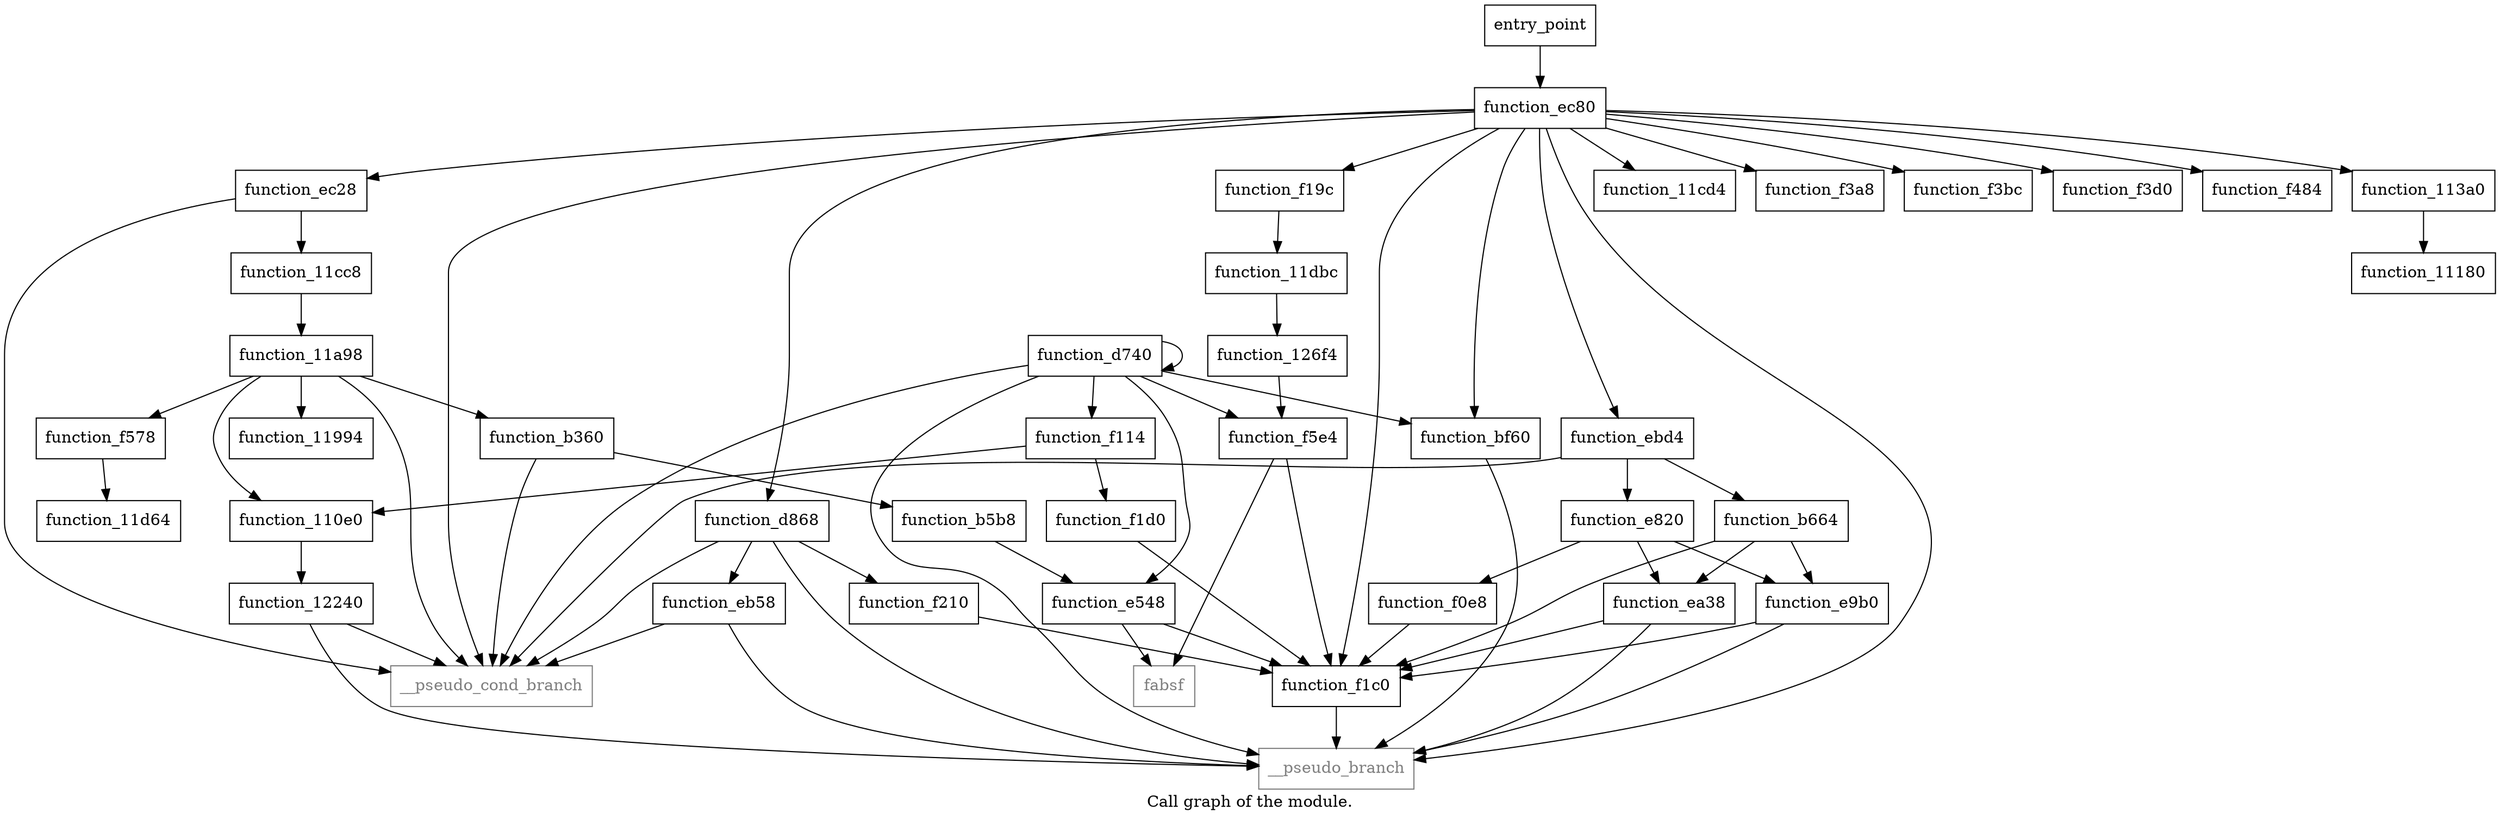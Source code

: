 digraph "Call graph of the module." {
  label="Call graph of the module.";
  node [shape=record];

  Node_function_11cc8 [label="{function_11cc8}"];
  Node_function_12240 [label="{function_12240}"];
  Node_function_126f4 [label="{function_126f4}"];
  Node_function_11cd4 [label="{function_11cd4}"];
  Node_function_11d64 [label="{function_11d64}"];
  Node_fabsf [color="gray50", fontcolor="gray50", label="{fabsf}"];
  Node_function_11a98 [label="{function_11a98}"];
  Node_function_11dbc [label="{function_11dbc}"];
  Node___pseudo_branch [color="gray50", fontcolor="gray50", label="{__pseudo_branch}"];
  Node___pseudo_cond_branch [color="gray50", fontcolor="gray50", label="{__pseudo_cond_branch}"];
  Node_entry_point [label="{entry_point}"];
  Node_function_b360 [label="{function_b360}"];
  Node_function_b5b8 [label="{function_b5b8}"];
  Node_function_b664 [label="{function_b664}"];
  Node_function_bf60 [label="{function_bf60}"];
  Node_function_d740 [label="{function_d740}"];
  Node_function_d868 [label="{function_d868}"];
  Node_function_f0e8 [label="{function_f0e8}"];
  Node_function_e548 [label="{function_e548}"];
  Node_function_e820 [label="{function_e820}"];
  Node_function_e9b0 [label="{function_e9b0}"];
  Node_function_ea38 [label="{function_ea38}"];
  Node_function_eb58 [label="{function_eb58}"];
  Node_function_ebd4 [label="{function_ebd4}"];
  Node_function_ec28 [label="{function_ec28}"];
  Node_function_ec80 [label="{function_ec80}"];
  Node_function_f114 [label="{function_f114}"];
  Node_function_f19c [label="{function_f19c}"];
  Node_function_f1c0 [label="{function_f1c0}"];
  Node_function_f1d0 [label="{function_f1d0}"];
  Node_function_f210 [label="{function_f210}"];
  Node_function_f3a8 [label="{function_f3a8}"];
  Node_function_f3bc [label="{function_f3bc}"];
  Node_function_f3d0 [label="{function_f3d0}"];
  Node_function_f484 [label="{function_f484}"];
  Node_function_f578 [label="{function_f578}"];
  Node_function_f5e4 [label="{function_f5e4}"];
  Node_function_110e0 [label="{function_110e0}"];
  Node_function_11180 [label="{function_11180}"];
  Node_function_113a0 [label="{function_113a0}"];
  Node_function_11994 [label="{function_11994}"];
  Node_function_11cc8 -> Node_function_11a98;
  Node_function_12240 -> Node___pseudo_branch;
  Node_function_12240 -> Node___pseudo_cond_branch;
  Node_function_126f4 -> Node_function_f5e4;
  Node_function_11a98 -> Node___pseudo_cond_branch;
  Node_function_11a98 -> Node_function_b360;
  Node_function_11a98 -> Node_function_f578;
  Node_function_11a98 -> Node_function_110e0;
  Node_function_11a98 -> Node_function_11994;
  Node_function_11dbc -> Node_function_126f4;
  Node_entry_point -> Node_function_ec80;
  Node_function_b360 -> Node___pseudo_cond_branch;
  Node_function_b360 -> Node_function_b5b8;
  Node_function_b5b8 -> Node_function_e548;
  Node_function_b664 -> Node_function_e9b0;
  Node_function_b664 -> Node_function_ea38;
  Node_function_b664 -> Node_function_f1c0;
  Node_function_bf60 -> Node___pseudo_branch;
  Node_function_d740 -> Node___pseudo_branch;
  Node_function_d740 -> Node___pseudo_cond_branch;
  Node_function_d740 -> Node_function_bf60;
  Node_function_d740 -> Node_function_d740;
  Node_function_d740 -> Node_function_e548;
  Node_function_d740 -> Node_function_f114;
  Node_function_d740 -> Node_function_f5e4;
  Node_function_d868 -> Node___pseudo_branch;
  Node_function_d868 -> Node___pseudo_cond_branch;
  Node_function_d868 -> Node_function_eb58;
  Node_function_d868 -> Node_function_f210;
  Node_function_f0e8 -> Node_function_f1c0;
  Node_function_e548 -> Node_fabsf;
  Node_function_e548 -> Node_function_f1c0;
  Node_function_e820 -> Node_function_f0e8;
  Node_function_e820 -> Node_function_e9b0;
  Node_function_e820 -> Node_function_ea38;
  Node_function_e9b0 -> Node___pseudo_branch;
  Node_function_e9b0 -> Node_function_f1c0;
  Node_function_ea38 -> Node___pseudo_branch;
  Node_function_ea38 -> Node_function_f1c0;
  Node_function_eb58 -> Node___pseudo_branch;
  Node_function_eb58 -> Node___pseudo_cond_branch;
  Node_function_ebd4 -> Node___pseudo_cond_branch;
  Node_function_ebd4 -> Node_function_b664;
  Node_function_ebd4 -> Node_function_e820;
  Node_function_ec28 -> Node_function_11cc8;
  Node_function_ec28 -> Node___pseudo_cond_branch;
  Node_function_ec80 -> Node_function_11cd4;
  Node_function_ec80 -> Node___pseudo_branch;
  Node_function_ec80 -> Node___pseudo_cond_branch;
  Node_function_ec80 -> Node_function_bf60;
  Node_function_ec80 -> Node_function_d868;
  Node_function_ec80 -> Node_function_ebd4;
  Node_function_ec80 -> Node_function_ec28;
  Node_function_ec80 -> Node_function_f19c;
  Node_function_ec80 -> Node_function_f1c0;
  Node_function_ec80 -> Node_function_f3a8;
  Node_function_ec80 -> Node_function_f3bc;
  Node_function_ec80 -> Node_function_f3d0;
  Node_function_ec80 -> Node_function_f484;
  Node_function_ec80 -> Node_function_113a0;
  Node_function_f114 -> Node_function_f1d0;
  Node_function_f114 -> Node_function_110e0;
  Node_function_f19c -> Node_function_11dbc;
  Node_function_f1c0 -> Node___pseudo_branch;
  Node_function_f1d0 -> Node_function_f1c0;
  Node_function_f210 -> Node_function_f1c0;
  Node_function_f578 -> Node_function_11d64;
  Node_function_f5e4 -> Node_fabsf;
  Node_function_f5e4 -> Node_function_f1c0;
  Node_function_110e0 -> Node_function_12240;
  Node_function_113a0 -> Node_function_11180;
}
